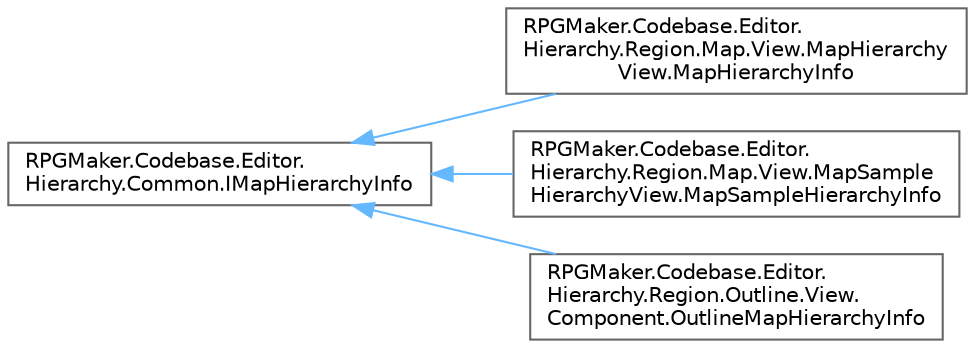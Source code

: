 digraph "クラス階層図"
{
 // LATEX_PDF_SIZE
  bgcolor="transparent";
  edge [fontname=Helvetica,fontsize=10,labelfontname=Helvetica,labelfontsize=10];
  node [fontname=Helvetica,fontsize=10,shape=box,height=0.2,width=0.4];
  rankdir="LR";
  Node0 [id="Node000000",label="RPGMaker.Codebase.Editor.\lHierarchy.Common.IMapHierarchyInfo",height=0.2,width=0.4,color="grey40", fillcolor="white", style="filled",URL="$d6/d4e/interface_r_p_g_maker_1_1_codebase_1_1_editor_1_1_hierarchy_1_1_common_1_1_i_map_hierarchy_info.html",tooltip="😁 マップヒエラルキー情報インターフェイス。"];
  Node0 -> Node1 [id="edge293_Node000000_Node000001",dir="back",color="steelblue1",style="solid",tooltip=" "];
  Node1 [id="Node000001",label="RPGMaker.Codebase.Editor.\lHierarchy.Region.Map.View.MapHierarchy\lView.MapHierarchyInfo",height=0.2,width=0.4,color="grey40", fillcolor="white", style="filled",URL="$d8/dc5/class_r_p_g_maker_1_1_codebase_1_1_editor_1_1_hierarchy_1_1_region_1_1_map_1_1_view_1_1_map_hierad7219ceab9c3ce7c69c11c8d41b49fd.html",tooltip="😁 データベースのマップリスト用のマップヒエラルキー情報クラス。"];
  Node0 -> Node2 [id="edge294_Node000000_Node000002",dir="back",color="steelblue1",style="solid",tooltip=" "];
  Node2 [id="Node000002",label="RPGMaker.Codebase.Editor.\lHierarchy.Region.Map.View.MapSample\lHierarchyView.MapSampleHierarchyInfo",height=0.2,width=0.4,color="grey40", fillcolor="white", style="filled",URL="$d8/d67/class_r_p_g_maker_1_1_codebase_1_1_editor_1_1_hierarchy_1_1_region_1_1_map_1_1_view_1_1_map_samp839a145a22d1a7dc861bcacc661ab35c.html",tooltip="😁 データベースのマップリスト用のマップヒエラルキー情報クラス。"];
  Node0 -> Node3 [id="edge295_Node000000_Node000003",dir="back",color="steelblue1",style="solid",tooltip=" "];
  Node3 [id="Node000003",label="RPGMaker.Codebase.Editor.\lHierarchy.Region.Outline.View.\lComponent.OutlineMapHierarchyInfo",height=0.2,width=0.4,color="grey40", fillcolor="white", style="filled",URL="$d7/d2b/class_r_p_g_maker_1_1_codebase_1_1_editor_1_1_hierarchy_1_1_region_1_1_outline_1_1_view_1_1_compe4f35baf70c1520dbfb4c736bb2d7577.html",tooltip="😁 アウトラインのチャプターとセクション用のマップヒエラルキー情報クラス。"];
}
